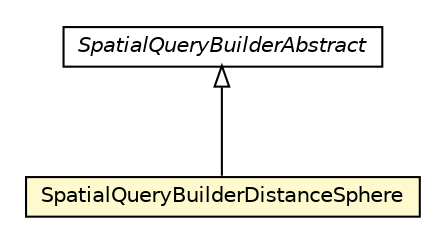 #!/usr/local/bin/dot
#
# Class diagram 
# Generated by UMLGraph version R5_6-24-gf6e263 (http://www.umlgraph.org/)
#

digraph G {
	edge [fontname="Helvetica",fontsize=10,labelfontname="Helvetica",labelfontsize=10];
	node [fontname="Helvetica",fontsize=10,shape=plaintext];
	nodesep=0.25;
	ranksep=0.5;
	// com.orientechnologies.spatial.strategy.SpatialQueryBuilderDistanceSphere
	c7874700 [label=<<table title="com.orientechnologies.spatial.strategy.SpatialQueryBuilderDistanceSphere" border="0" cellborder="1" cellspacing="0" cellpadding="2" port="p" bgcolor="lemonChiffon" href="./SpatialQueryBuilderDistanceSphere.html">
		<tr><td><table border="0" cellspacing="0" cellpadding="1">
<tr><td align="center" balign="center"> SpatialQueryBuilderDistanceSphere </td></tr>
		</table></td></tr>
		</table>>, URL="./SpatialQueryBuilderDistanceSphere.html", fontname="Helvetica", fontcolor="black", fontsize=10.0];
	// com.orientechnologies.spatial.strategy.SpatialQueryBuilderAbstract
	c7874705 [label=<<table title="com.orientechnologies.spatial.strategy.SpatialQueryBuilderAbstract" border="0" cellborder="1" cellspacing="0" cellpadding="2" port="p" href="./SpatialQueryBuilderAbstract.html">
		<tr><td><table border="0" cellspacing="0" cellpadding="1">
<tr><td align="center" balign="center"><font face="Helvetica-Oblique"> SpatialQueryBuilderAbstract </font></td></tr>
		</table></td></tr>
		</table>>, URL="./SpatialQueryBuilderAbstract.html", fontname="Helvetica", fontcolor="black", fontsize=10.0];
	//com.orientechnologies.spatial.strategy.SpatialQueryBuilderDistanceSphere extends com.orientechnologies.spatial.strategy.SpatialQueryBuilderAbstract
	c7874705:p -> c7874700:p [dir=back,arrowtail=empty];
}

